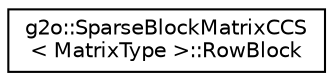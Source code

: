 digraph "Graphical Class Hierarchy"
{
  edge [fontname="Helvetica",fontsize="10",labelfontname="Helvetica",labelfontsize="10"];
  node [fontname="Helvetica",fontsize="10",shape=record];
  rankdir="LR";
  Node0 [label="g2o::SparseBlockMatrixCCS\l\< MatrixType \>::RowBlock",height=0.2,width=0.4,color="black", fillcolor="white", style="filled",URL="$structg2o_1_1_sparse_block_matrix_c_c_s_1_1_row_block.html",tooltip="A block within a column. "];
}
